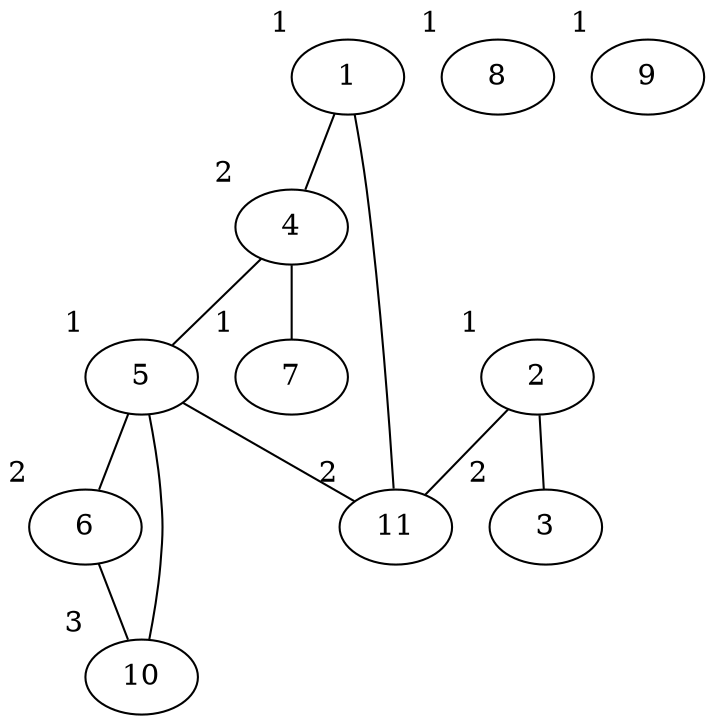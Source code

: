 graph {
1 [xlabel="1"];
2 [xlabel="1"];
3 [xlabel="2"];
4 [xlabel="2"];
5 [xlabel="1"];
6 [xlabel="2"];
7 [xlabel="1"];
8 [xlabel="1"];
9 [xlabel="1"];
10 [xlabel="3"];
11 [xlabel="2"];
1 -- 4
1 -- 11
2 -- 11
2 -- 3
4 -- 7
4 -- 5
5 -- 11
5 -- 6
5 -- 10
6 -- 10
}